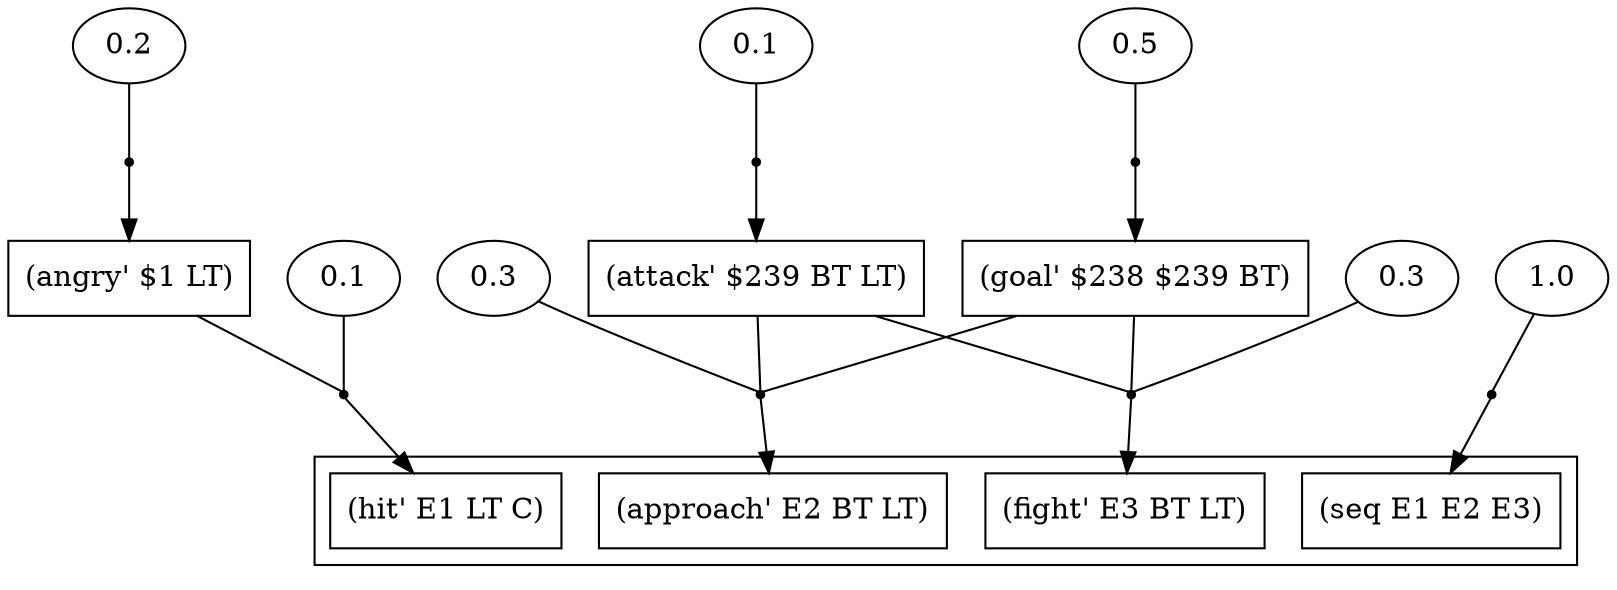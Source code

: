 digraph proof {
 graph [rankdir="TB"]
  e0 [label="0.1"];
  e1 [label="0.2"];
  e2 [label="0.3"];
  e3 [label="0.5"];
  e4 [label="0.1"];
  e5 [label="0.3"];
  e6 [label="1.0"];
  i0 [shape=box label="(angry' $1 LT)"];
  i1 [shape=box label="(goal' $238 $239 BT)"];
  i2 [shape=box label="(attack' $239 BT LT)"];
  r0 [shape=point];
  r0 -> o0
  i0 -> r0 [arrowhead=none]
  e0 -> r0 [arrowhead=none]
  r1 [shape=point];
  r1 -> i0
  e1 -> r1 [arrowhead=none]
  r2 [shape=point];
  r2 -> o1
  i1 -> r2 [arrowhead=none]
  i2 -> r2 [arrowhead=none]
  e2 -> r2 [arrowhead=none]
  r3 [shape=point];
  r3 -> i1
  e3 -> r3 [arrowhead=none]
  r4 [shape=point];
  r4 -> i2
  e4 -> r4 [arrowhead=none]
  r5 [shape=point];
  r5 -> o2
  i2 -> r5 [arrowhead=none]
  i1 -> r5 [arrowhead=none]
  e5 -> r5 [arrowhead=none]
  r6 [shape=point];
  r6 -> o3
  e6 -> r6 [arrowhead=none]
 subgraph cluster {  o0 [shape=box label="(hit' E1 LT C)"];
  o1 [shape=box label="(approach' E2 BT LT)"];
  o2 [shape=box label="(fight' E3 BT LT)"];
  o3 [shape=box label="(seq E1 E2 E3)"];
 }
}

